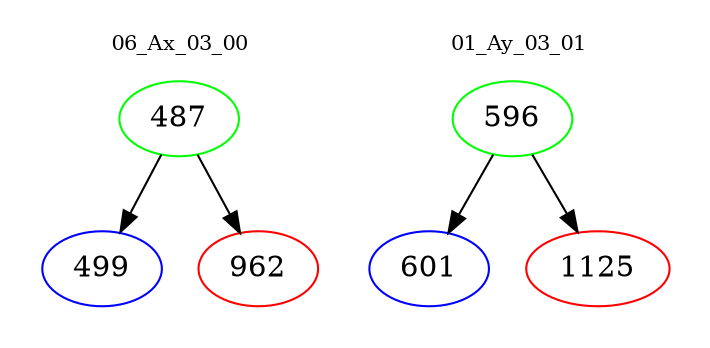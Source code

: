 digraph{
subgraph cluster_0 {
color = white
label = "06_Ax_03_00";
fontsize=10;
T0_487 [label="487", color="green"]
T0_487 -> T0_499 [color="black"]
T0_499 [label="499", color="blue"]
T0_487 -> T0_962 [color="black"]
T0_962 [label="962", color="red"]
}
subgraph cluster_1 {
color = white
label = "01_Ay_03_01";
fontsize=10;
T1_596 [label="596", color="green"]
T1_596 -> T1_601 [color="black"]
T1_601 [label="601", color="blue"]
T1_596 -> T1_1125 [color="black"]
T1_1125 [label="1125", color="red"]
}
}
